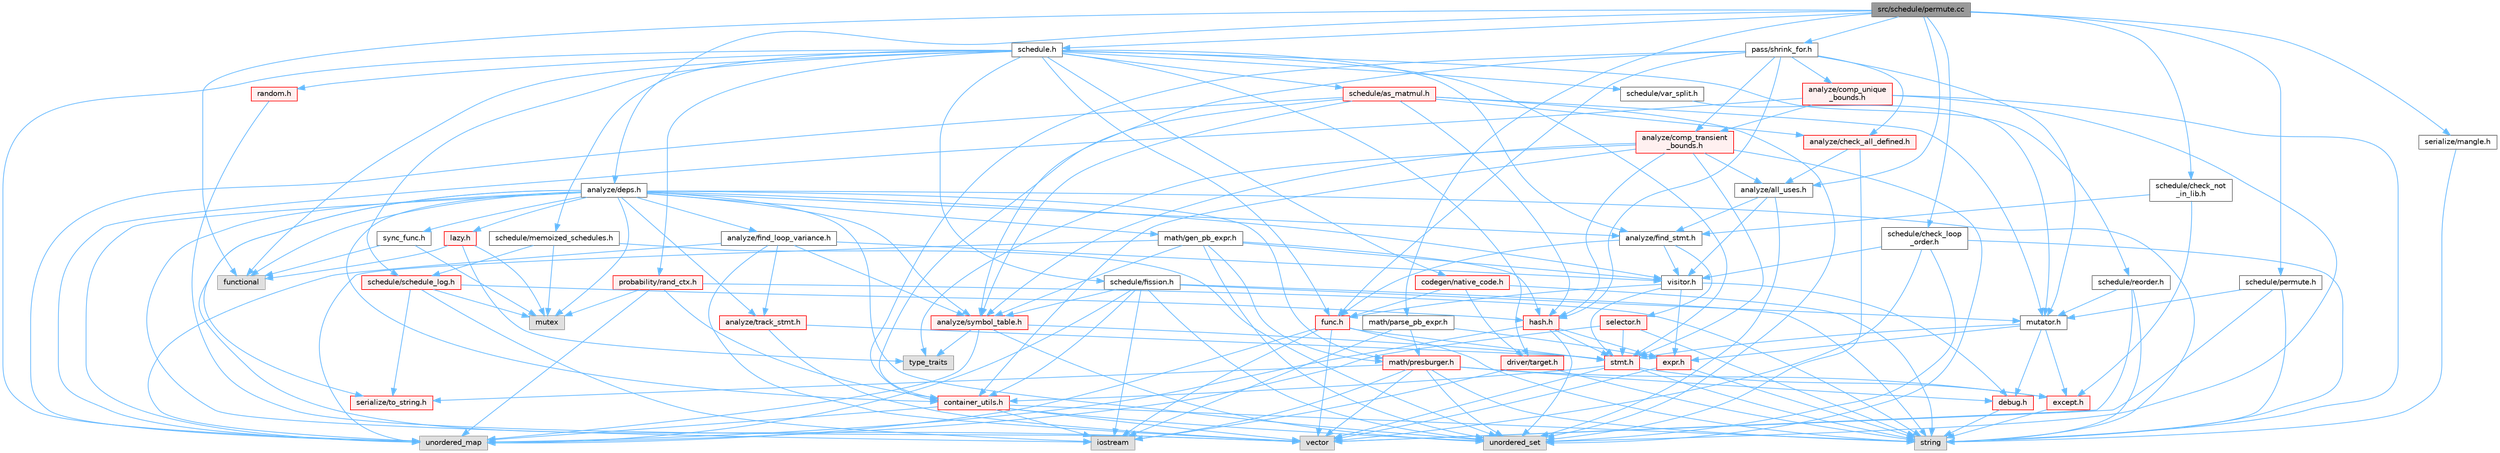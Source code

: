 digraph "src/schedule/permute.cc"
{
 // LATEX_PDF_SIZE
  bgcolor="transparent";
  edge [fontname=Helvetica,fontsize=10,labelfontname=Helvetica,labelfontsize=10];
  node [fontname=Helvetica,fontsize=10,shape=box,height=0.2,width=0.4];
  Node1 [label="src/schedule/permute.cc",height=0.2,width=0.4,color="gray40", fillcolor="grey60", style="filled", fontcolor="black",tooltip=" "];
  Node1 -> Node2 [color="steelblue1",style="solid"];
  Node2 [label="functional",height=0.2,width=0.4,color="grey60", fillcolor="#E0E0E0", style="filled",tooltip=" "];
  Node1 -> Node3 [color="steelblue1",style="solid"];
  Node3 [label="analyze/all_uses.h",height=0.2,width=0.4,color="grey40", fillcolor="white", style="filled",URL="$all__uses_8h.html",tooltip=" "];
  Node3 -> Node4 [color="steelblue1",style="solid"];
  Node4 [label="unordered_set",height=0.2,width=0.4,color="grey60", fillcolor="#E0E0E0", style="filled",tooltip=" "];
  Node3 -> Node5 [color="steelblue1",style="solid"];
  Node5 [label="analyze/find_stmt.h",height=0.2,width=0.4,color="grey40", fillcolor="white", style="filled",URL="$find__stmt_8h.html",tooltip=" "];
  Node5 -> Node6 [color="steelblue1",style="solid"];
  Node6 [label="func.h",height=0.2,width=0.4,color="red", fillcolor="#FFF0F0", style="filled",URL="$func_8h.html",tooltip=" "];
  Node6 -> Node7 [color="steelblue1",style="solid"];
  Node7 [label="iostream",height=0.2,width=0.4,color="grey60", fillcolor="#E0E0E0", style="filled",tooltip=" "];
  Node6 -> Node8 [color="steelblue1",style="solid"];
  Node8 [label="string",height=0.2,width=0.4,color="grey60", fillcolor="#E0E0E0", style="filled",tooltip=" "];
  Node6 -> Node9 [color="steelblue1",style="solid"];
  Node9 [label="unordered_map",height=0.2,width=0.4,color="grey60", fillcolor="#E0E0E0", style="filled",tooltip=" "];
  Node6 -> Node11 [color="steelblue1",style="solid"];
  Node11 [label="vector",height=0.2,width=0.4,color="grey60", fillcolor="#E0E0E0", style="filled",tooltip=" "];
  Node6 -> Node49 [color="steelblue1",style="solid"];
  Node49 [label="stmt.h",height=0.2,width=0.4,color="red", fillcolor="#FFF0F0", style="filled",URL="$stmt_8h.html",tooltip=" "];
  Node49 -> Node8 [color="steelblue1",style="solid"];
  Node49 -> Node11 [color="steelblue1",style="solid"];
  Node49 -> Node33 [color="steelblue1",style="solid"];
  Node33 [label="container_utils.h",height=0.2,width=0.4,color="red", fillcolor="#FFF0F0", style="filled",URL="$container__utils_8h.html",tooltip=" "];
  Node33 -> Node7 [color="steelblue1",style="solid"];
  Node33 -> Node8 [color="steelblue1",style="solid"];
  Node33 -> Node9 [color="steelblue1",style="solid"];
  Node33 -> Node4 [color="steelblue1",style="solid"];
  Node33 -> Node11 [color="steelblue1",style="solid"];
  Node49 -> Node26 [color="steelblue1",style="solid"];
  Node26 [label="except.h",height=0.2,width=0.4,color="red", fillcolor="#FFF0F0", style="filled",URL="$except_8h.html",tooltip=" "];
  Node26 -> Node8 [color="steelblue1",style="solid"];
  Node5 -> Node55 [color="steelblue1",style="solid"];
  Node55 [label="selector.h",height=0.2,width=0.4,color="red", fillcolor="#FFF0F0", style="filled",URL="$selector_8h.html",tooltip=" "];
  Node55 -> Node8 [color="steelblue1",style="solid"];
  Node55 -> Node9 [color="steelblue1",style="solid"];
  Node55 -> Node49 [color="steelblue1",style="solid"];
  Node5 -> Node56 [color="steelblue1",style="solid"];
  Node56 [label="visitor.h",height=0.2,width=0.4,color="grey40", fillcolor="white", style="filled",URL="$visitor_8h.html",tooltip=" "];
  Node56 -> Node57 [color="steelblue1",style="solid"];
  Node57 [label="debug.h",height=0.2,width=0.4,color="red", fillcolor="#FFF0F0", style="filled",URL="$debug_8h.html",tooltip=" "];
  Node57 -> Node8 [color="steelblue1",style="solid"];
  Node56 -> Node42 [color="steelblue1",style="solid"];
  Node42 [label="expr.h",height=0.2,width=0.4,color="red", fillcolor="#FFF0F0", style="filled",URL="$expr_8h.html",tooltip=" "];
  Node42 -> Node8 [color="steelblue1",style="solid"];
  Node42 -> Node11 [color="steelblue1",style="solid"];
  Node56 -> Node6 [color="steelblue1",style="solid"];
  Node56 -> Node49 [color="steelblue1",style="solid"];
  Node3 -> Node56 [color="steelblue1",style="solid"];
  Node1 -> Node61 [color="steelblue1",style="solid"];
  Node61 [label="analyze/deps.h",height=0.2,width=0.4,color="grey40", fillcolor="white", style="filled",URL="$deps_8h.html",tooltip=" "];
  Node61 -> Node2 [color="steelblue1",style="solid"];
  Node61 -> Node7 [color="steelblue1",style="solid"];
  Node61 -> Node59 [color="steelblue1",style="solid"];
  Node59 [label="mutex",height=0.2,width=0.4,color="grey60", fillcolor="#E0E0E0", style="filled",tooltip=" "];
  Node61 -> Node8 [color="steelblue1",style="solid"];
  Node61 -> Node9 [color="steelblue1",style="solid"];
  Node61 -> Node4 [color="steelblue1",style="solid"];
  Node61 -> Node11 [color="steelblue1",style="solid"];
  Node61 -> Node62 [color="steelblue1",style="solid"];
  Node62 [label="analyze/find_loop_variance.h",height=0.2,width=0.4,color="grey40", fillcolor="white", style="filled",URL="$find__loop__variance_8h.html",tooltip=" "];
  Node62 -> Node9 [color="steelblue1",style="solid"];
  Node62 -> Node11 [color="steelblue1",style="solid"];
  Node62 -> Node63 [color="steelblue1",style="solid"];
  Node63 [label="analyze/symbol_table.h",height=0.2,width=0.4,color="red", fillcolor="#FFF0F0", style="filled",URL="$symbol__table_8h.html",tooltip=" "];
  Node63 -> Node22 [color="steelblue1",style="solid"];
  Node22 [label="type_traits",height=0.2,width=0.4,color="grey60", fillcolor="#E0E0E0", style="filled",tooltip=" "];
  Node63 -> Node9 [color="steelblue1",style="solid"];
  Node63 -> Node4 [color="steelblue1",style="solid"];
  Node63 -> Node49 [color="steelblue1",style="solid"];
  Node62 -> Node65 [color="steelblue1",style="solid"];
  Node65 [label="analyze/track_stmt.h",height=0.2,width=0.4,color="red", fillcolor="#FFF0F0", style="filled",URL="$track__stmt_8h.html",tooltip=" "];
  Node65 -> Node11 [color="steelblue1",style="solid"];
  Node65 -> Node49 [color="steelblue1",style="solid"];
  Node62 -> Node56 [color="steelblue1",style="solid"];
  Node61 -> Node5 [color="steelblue1",style="solid"];
  Node61 -> Node63 [color="steelblue1",style="solid"];
  Node61 -> Node65 [color="steelblue1",style="solid"];
  Node61 -> Node33 [color="steelblue1",style="solid"];
  Node61 -> Node66 [color="steelblue1",style="solid"];
  Node66 [label="lazy.h",height=0.2,width=0.4,color="red", fillcolor="#FFF0F0", style="filled",URL="$lazy_8h.html",tooltip=" "];
  Node66 -> Node2 [color="steelblue1",style="solid"];
  Node66 -> Node59 [color="steelblue1",style="solid"];
  Node66 -> Node22 [color="steelblue1",style="solid"];
  Node61 -> Node67 [color="steelblue1",style="solid"];
  Node67 [label="math/gen_pb_expr.h",height=0.2,width=0.4,color="grey40", fillcolor="white", style="filled",URL="$gen__pb__expr_8h.html",tooltip=" "];
  Node67 -> Node9 [color="steelblue1",style="solid"];
  Node67 -> Node4 [color="steelblue1",style="solid"];
  Node67 -> Node63 [color="steelblue1",style="solid"];
  Node67 -> Node68 [color="steelblue1",style="solid"];
  Node68 [label="hash.h",height=0.2,width=0.4,color="red", fillcolor="#FFF0F0", style="filled",URL="$hash_8h.html",tooltip=" "];
  Node68 -> Node9 [color="steelblue1",style="solid"];
  Node68 -> Node4 [color="steelblue1",style="solid"];
  Node68 -> Node42 [color="steelblue1",style="solid"];
  Node68 -> Node49 [color="steelblue1",style="solid"];
  Node67 -> Node69 [color="steelblue1",style="solid"];
  Node69 [label="math/presburger.h",height=0.2,width=0.4,color="red", fillcolor="#FFF0F0", style="filled",URL="$presburger_8h.html",tooltip=" "];
  Node69 -> Node7 [color="steelblue1",style="solid"];
  Node69 -> Node8 [color="steelblue1",style="solid"];
  Node69 -> Node4 [color="steelblue1",style="solid"];
  Node69 -> Node11 [color="steelblue1",style="solid"];
  Node69 -> Node57 [color="steelblue1",style="solid"];
  Node69 -> Node26 [color="steelblue1",style="solid"];
  Node69 -> Node29 [color="steelblue1",style="solid"];
  Node29 [label="serialize/to_string.h",height=0.2,width=0.4,color="red", fillcolor="#FFF0F0", style="filled",URL="$to__string_8h.html",tooltip=" "];
  Node67 -> Node56 [color="steelblue1",style="solid"];
  Node61 -> Node69 [color="steelblue1",style="solid"];
  Node61 -> Node29 [color="steelblue1",style="solid"];
  Node61 -> Node86 [color="steelblue1",style="solid"];
  Node86 [label="sync_func.h",height=0.2,width=0.4,color="grey40", fillcolor="white", style="filled",URL="$sync__func_8h.html",tooltip=" "];
  Node86 -> Node2 [color="steelblue1",style="solid"];
  Node86 -> Node59 [color="steelblue1",style="solid"];
  Node61 -> Node56 [color="steelblue1",style="solid"];
  Node1 -> Node87 [color="steelblue1",style="solid"];
  Node87 [label="math/parse_pb_expr.h",height=0.2,width=0.4,color="grey40", fillcolor="white", style="filled",URL="$parse__pb__expr_8h.html",tooltip=" "];
  Node87 -> Node7 [color="steelblue1",style="solid"];
  Node87 -> Node42 [color="steelblue1",style="solid"];
  Node87 -> Node69 [color="steelblue1",style="solid"];
  Node1 -> Node88 [color="steelblue1",style="solid"];
  Node88 [label="pass/shrink_for.h",height=0.2,width=0.4,color="grey40", fillcolor="white", style="filled",URL="$shrink__for_8h.html",tooltip=" "];
  Node88 -> Node89 [color="steelblue1",style="solid"];
  Node89 [label="analyze/check_all_defined.h",height=0.2,width=0.4,color="red", fillcolor="#FFF0F0", style="filled",URL="$check__all__defined_8h.html",tooltip=" "];
  Node89 -> Node4 [color="steelblue1",style="solid"];
  Node89 -> Node3 [color="steelblue1",style="solid"];
  Node88 -> Node90 [color="steelblue1",style="solid"];
  Node90 [label="analyze/comp_transient\l_bounds.h",height=0.2,width=0.4,color="red", fillcolor="#FFF0F0", style="filled",URL="$comp__transient__bounds_8h.html",tooltip=" "];
  Node90 -> Node22 [color="steelblue1",style="solid"];
  Node90 -> Node4 [color="steelblue1",style="solid"];
  Node90 -> Node3 [color="steelblue1",style="solid"];
  Node90 -> Node63 [color="steelblue1",style="solid"];
  Node90 -> Node33 [color="steelblue1",style="solid"];
  Node90 -> Node68 [color="steelblue1",style="solid"];
  Node90 -> Node49 [color="steelblue1",style="solid"];
  Node88 -> Node97 [color="steelblue1",style="solid"];
  Node97 [label="analyze/comp_unique\l_bounds.h",height=0.2,width=0.4,color="red", fillcolor="#FFF0F0", style="filled",URL="$comp__unique__bounds_8h.html",tooltip=" "];
  Node97 -> Node8 [color="steelblue1",style="solid"];
  Node97 -> Node9 [color="steelblue1",style="solid"];
  Node97 -> Node4 [color="steelblue1",style="solid"];
  Node97 -> Node90 [color="steelblue1",style="solid"];
  Node88 -> Node63 [color="steelblue1",style="solid"];
  Node88 -> Node33 [color="steelblue1",style="solid"];
  Node88 -> Node6 [color="steelblue1",style="solid"];
  Node88 -> Node68 [color="steelblue1",style="solid"];
  Node88 -> Node98 [color="steelblue1",style="solid"];
  Node98 [label="mutator.h",height=0.2,width=0.4,color="grey40", fillcolor="white", style="filled",URL="$mutator_8h.html",tooltip=" "];
  Node98 -> Node57 [color="steelblue1",style="solid"];
  Node98 -> Node26 [color="steelblue1",style="solid"];
  Node98 -> Node42 [color="steelblue1",style="solid"];
  Node98 -> Node49 [color="steelblue1",style="solid"];
  Node1 -> Node99 [color="steelblue1",style="solid"];
  Node99 [label="schedule.h",height=0.2,width=0.4,color="grey40", fillcolor="white", style="filled",URL="$schedule_8h.html",tooltip=" "];
  Node99 -> Node2 [color="steelblue1",style="solid"];
  Node99 -> Node9 [color="steelblue1",style="solid"];
  Node99 -> Node5 [color="steelblue1",style="solid"];
  Node99 -> Node100 [color="steelblue1",style="solid"];
  Node100 [label="codegen/native_code.h",height=0.2,width=0.4,color="red", fillcolor="#FFF0F0", style="filled",URL="$native__code_8h.html",tooltip=" "];
  Node100 -> Node8 [color="steelblue1",style="solid"];
  Node100 -> Node47 [color="steelblue1",style="solid"];
  Node47 [label="driver/target.h",height=0.2,width=0.4,color="red", fillcolor="#FFF0F0", style="filled",URL="$target_8h.html",tooltip=" "];
  Node47 -> Node7 [color="steelblue1",style="solid"];
  Node47 -> Node8 [color="steelblue1",style="solid"];
  Node100 -> Node6 [color="steelblue1",style="solid"];
  Node99 -> Node47 [color="steelblue1",style="solid"];
  Node99 -> Node6 [color="steelblue1",style="solid"];
  Node99 -> Node101 [color="steelblue1",style="solid"];
  Node101 [label="probability/rand_ctx.h",height=0.2,width=0.4,color="red", fillcolor="#FFF0F0", style="filled",URL="$rand__ctx_8h.html",tooltip=" "];
  Node101 -> Node59 [color="steelblue1",style="solid"];
  Node101 -> Node8 [color="steelblue1",style="solid"];
  Node101 -> Node9 [color="steelblue1",style="solid"];
  Node101 -> Node33 [color="steelblue1",style="solid"];
  Node99 -> Node110 [color="steelblue1",style="solid"];
  Node110 [label="random.h",height=0.2,width=0.4,color="red", fillcolor="#FFF0F0", style="filled",URL="$random_8h.html",tooltip=" "];
  Node110 -> Node11 [color="steelblue1",style="solid"];
  Node99 -> Node111 [color="steelblue1",style="solid"];
  Node111 [label="schedule/as_matmul.h",height=0.2,width=0.4,color="red", fillcolor="#FFF0F0", style="filled",URL="$as__matmul_8h.html",tooltip=" "];
  Node111 -> Node9 [color="steelblue1",style="solid"];
  Node111 -> Node4 [color="steelblue1",style="solid"];
  Node111 -> Node89 [color="steelblue1",style="solid"];
  Node111 -> Node63 [color="steelblue1",style="solid"];
  Node111 -> Node33 [color="steelblue1",style="solid"];
  Node111 -> Node68 [color="steelblue1",style="solid"];
  Node111 -> Node98 [color="steelblue1",style="solid"];
  Node99 -> Node112 [color="steelblue1",style="solid"];
  Node112 [label="schedule/fission.h",height=0.2,width=0.4,color="grey40", fillcolor="white", style="filled",URL="$fission_8h.html",tooltip=" "];
  Node112 -> Node7 [color="steelblue1",style="solid"];
  Node112 -> Node8 [color="steelblue1",style="solid"];
  Node112 -> Node9 [color="steelblue1",style="solid"];
  Node112 -> Node4 [color="steelblue1",style="solid"];
  Node112 -> Node63 [color="steelblue1",style="solid"];
  Node112 -> Node33 [color="steelblue1",style="solid"];
  Node112 -> Node98 [color="steelblue1",style="solid"];
  Node99 -> Node113 [color="steelblue1",style="solid"];
  Node113 [label="schedule/memoized_schedules.h",height=0.2,width=0.4,color="grey40", fillcolor="white", style="filled",URL="$memoized__schedules_8h.html",tooltip=" "];
  Node113 -> Node59 [color="steelblue1",style="solid"];
  Node113 -> Node4 [color="steelblue1",style="solid"];
  Node113 -> Node114 [color="steelblue1",style="solid"];
  Node114 [label="schedule/schedule_log.h",height=0.2,width=0.4,color="red", fillcolor="#FFF0F0", style="filled",URL="$schedule__log_8h.html",tooltip=" "];
  Node114 -> Node7 [color="steelblue1",style="solid"];
  Node114 -> Node59 [color="steelblue1",style="solid"];
  Node114 -> Node68 [color="steelblue1",style="solid"];
  Node114 -> Node29 [color="steelblue1",style="solid"];
  Node99 -> Node116 [color="steelblue1",style="solid"];
  Node116 [label="schedule/reorder.h",height=0.2,width=0.4,color="grey40", fillcolor="white", style="filled",URL="$reorder_8h.html",tooltip=" "];
  Node116 -> Node8 [color="steelblue1",style="solid"];
  Node116 -> Node11 [color="steelblue1",style="solid"];
  Node116 -> Node98 [color="steelblue1",style="solid"];
  Node99 -> Node114 [color="steelblue1",style="solid"];
  Node99 -> Node117 [color="steelblue1",style="solid"];
  Node117 [label="schedule/var_split.h",height=0.2,width=0.4,color="grey40", fillcolor="white", style="filled",URL="$var__split_8h.html",tooltip=" "];
  Node117 -> Node98 [color="steelblue1",style="solid"];
  Node99 -> Node49 [color="steelblue1",style="solid"];
  Node1 -> Node118 [color="steelblue1",style="solid"];
  Node118 [label="schedule/check_loop\l_order.h",height=0.2,width=0.4,color="grey40", fillcolor="white", style="filled",URL="$check__loop__order_8h.html",tooltip=" "];
  Node118 -> Node8 [color="steelblue1",style="solid"];
  Node118 -> Node4 [color="steelblue1",style="solid"];
  Node118 -> Node11 [color="steelblue1",style="solid"];
  Node118 -> Node56 [color="steelblue1",style="solid"];
  Node1 -> Node119 [color="steelblue1",style="solid"];
  Node119 [label="schedule/check_not\l_in_lib.h",height=0.2,width=0.4,color="grey40", fillcolor="white", style="filled",URL="$check__not__in__lib_8h.html",tooltip=" "];
  Node119 -> Node5 [color="steelblue1",style="solid"];
  Node119 -> Node26 [color="steelblue1",style="solid"];
  Node1 -> Node120 [color="steelblue1",style="solid"];
  Node120 [label="schedule/permute.h",height=0.2,width=0.4,color="grey40", fillcolor="white", style="filled",URL="$permute_8h.html",tooltip=" "];
  Node120 -> Node8 [color="steelblue1",style="solid"];
  Node120 -> Node11 [color="steelblue1",style="solid"];
  Node120 -> Node98 [color="steelblue1",style="solid"];
  Node1 -> Node121 [color="steelblue1",style="solid"];
  Node121 [label="serialize/mangle.h",height=0.2,width=0.4,color="grey40", fillcolor="white", style="filled",URL="$mangle_8h.html",tooltip=" "];
  Node121 -> Node8 [color="steelblue1",style="solid"];
}
